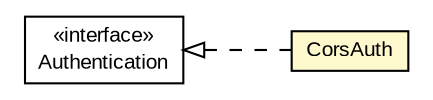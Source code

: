 #!/usr/local/bin/dot
#
# Class diagram 
# Generated by UMLGraph version R5_6-24-gf6e263 (http://www.umlgraph.org/)
#

digraph G {
	edge [fontname="arial",fontsize=10,labelfontname="arial",labelfontsize=10];
	node [fontname="arial",fontsize=10,shape=plaintext];
	nodesep=0.25;
	ranksep=0.5;
	rankdir=LR;
	// io.reinert.requestor.auth.CorsAuth
	c2225 [label=<<table title="io.reinert.requestor.auth.CorsAuth" border="0" cellborder="1" cellspacing="0" cellpadding="2" port="p" bgcolor="lemonChiffon" href="./CorsAuth.html">
		<tr><td><table border="0" cellspacing="0" cellpadding="1">
<tr><td align="center" balign="center"> CorsAuth </td></tr>
		</table></td></tr>
		</table>>, URL="./CorsAuth.html", fontname="arial", fontcolor="black", fontsize=10.0];
	// io.reinert.requestor.auth.Authentication
	c2227 [label=<<table title="io.reinert.requestor.auth.Authentication" border="0" cellborder="1" cellspacing="0" cellpadding="2" port="p" href="./Authentication.html">
		<tr><td><table border="0" cellspacing="0" cellpadding="1">
<tr><td align="center" balign="center"> &#171;interface&#187; </td></tr>
<tr><td align="center" balign="center"> Authentication </td></tr>
		</table></td></tr>
		</table>>, URL="./Authentication.html", fontname="arial", fontcolor="black", fontsize=10.0];
	//io.reinert.requestor.auth.CorsAuth implements io.reinert.requestor.auth.Authentication
	c2227:p -> c2225:p [dir=back,arrowtail=empty,style=dashed];
}

